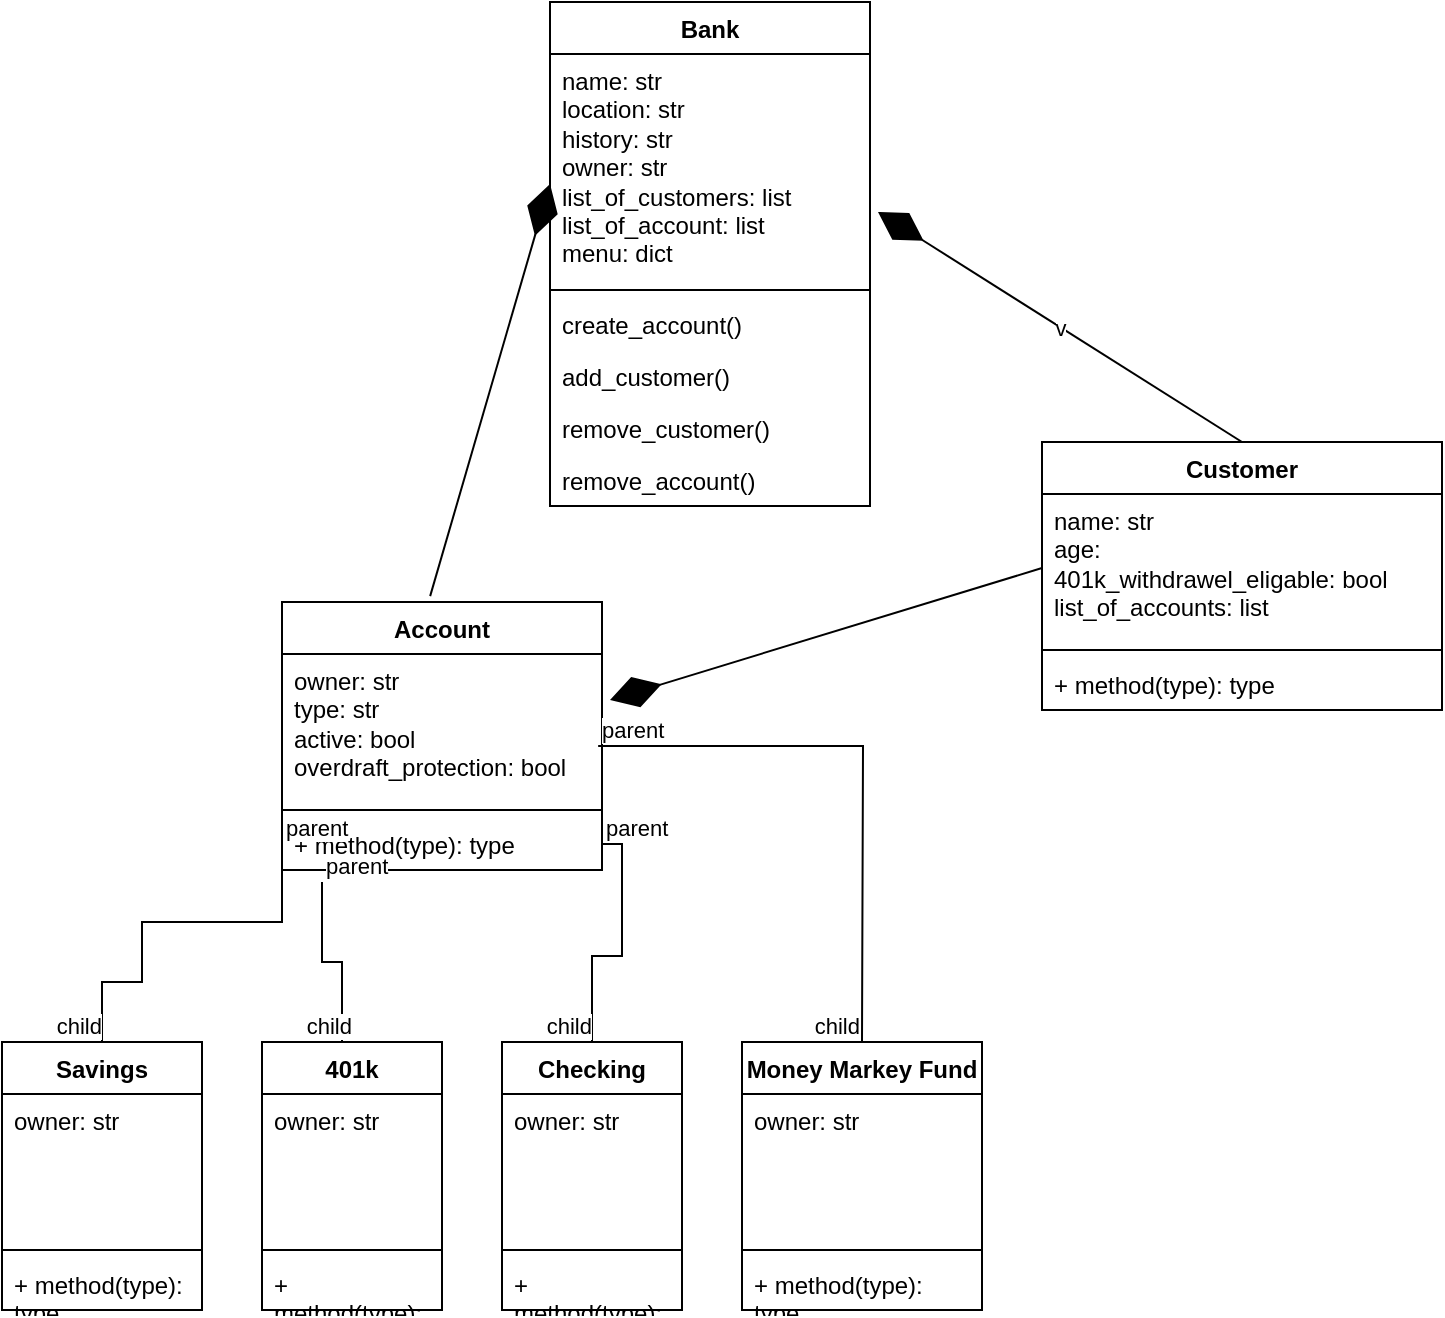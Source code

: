 <mxfile version="22.1.3" type="github">
  <diagram id="C5RBs43oDa-KdzZeNtuy" name="Page-1">
    <mxGraphModel dx="1434" dy="782" grid="1" gridSize="10" guides="1" tooltips="1" connect="1" arrows="1" fold="1" page="1" pageScale="1" pageWidth="827" pageHeight="1169" math="0" shadow="0">
      <root>
        <mxCell id="WIyWlLk6GJQsqaUBKTNV-0" />
        <mxCell id="WIyWlLk6GJQsqaUBKTNV-1" parent="WIyWlLk6GJQsqaUBKTNV-0" />
        <mxCell id="n1hmGGzeBEXvKYcLXJVd-26" value="Bank" style="swimlane;fontStyle=1;align=center;verticalAlign=top;childLayout=stackLayout;horizontal=1;startSize=26;horizontalStack=0;resizeParent=1;resizeParentMax=0;resizeLast=0;collapsible=1;marginBottom=0;whiteSpace=wrap;html=1;" parent="WIyWlLk6GJQsqaUBKTNV-1" vertex="1">
          <mxGeometry x="334" y="30" width="160" height="252" as="geometry" />
        </mxCell>
        <mxCell id="n1hmGGzeBEXvKYcLXJVd-27" value="name: str&lt;br&gt;location: str&lt;br&gt;history: str&lt;br&gt;owner: str&lt;br&gt;list_of_customers: list&lt;br&gt;list_of_account: list&lt;br&gt;menu: dict" style="text;strokeColor=none;fillColor=none;align=left;verticalAlign=top;spacingLeft=4;spacingRight=4;overflow=hidden;rotatable=0;points=[[0,0.5],[1,0.5]];portConstraint=eastwest;whiteSpace=wrap;html=1;" parent="n1hmGGzeBEXvKYcLXJVd-26" vertex="1">
          <mxGeometry y="26" width="160" height="114" as="geometry" />
        </mxCell>
        <mxCell id="n1hmGGzeBEXvKYcLXJVd-28" value="" style="line;strokeWidth=1;fillColor=none;align=left;verticalAlign=middle;spacingTop=-1;spacingLeft=3;spacingRight=3;rotatable=0;labelPosition=right;points=[];portConstraint=eastwest;strokeColor=inherit;" parent="n1hmGGzeBEXvKYcLXJVd-26" vertex="1">
          <mxGeometry y="140" width="160" height="8" as="geometry" />
        </mxCell>
        <mxCell id="n1hmGGzeBEXvKYcLXJVd-29" value="create_account()&lt;br&gt;" style="text;strokeColor=none;fillColor=none;align=left;verticalAlign=top;spacingLeft=4;spacingRight=4;overflow=hidden;rotatable=0;points=[[0,0.5],[1,0.5]];portConstraint=eastwest;whiteSpace=wrap;html=1;" parent="n1hmGGzeBEXvKYcLXJVd-26" vertex="1">
          <mxGeometry y="148" width="160" height="26" as="geometry" />
        </mxCell>
        <mxCell id="rnwd4qJO8srNI9s_Mv5T-1" value="add_customer()&lt;br&gt;&lt;br&gt;" style="text;strokeColor=none;fillColor=none;align=left;verticalAlign=top;spacingLeft=4;spacingRight=4;overflow=hidden;rotatable=0;points=[[0,0.5],[1,0.5]];portConstraint=eastwest;whiteSpace=wrap;html=1;" parent="n1hmGGzeBEXvKYcLXJVd-26" vertex="1">
          <mxGeometry y="174" width="160" height="26" as="geometry" />
        </mxCell>
        <mxCell id="rnwd4qJO8srNI9s_Mv5T-3" value="remove_customer()" style="text;strokeColor=none;fillColor=none;align=left;verticalAlign=top;spacingLeft=4;spacingRight=4;overflow=hidden;rotatable=0;points=[[0,0.5],[1,0.5]];portConstraint=eastwest;whiteSpace=wrap;html=1;" parent="n1hmGGzeBEXvKYcLXJVd-26" vertex="1">
          <mxGeometry y="200" width="160" height="26" as="geometry" />
        </mxCell>
        <mxCell id="rnwd4qJO8srNI9s_Mv5T-4" value="remove_account()" style="text;strokeColor=none;fillColor=none;align=left;verticalAlign=top;spacingLeft=4;spacingRight=4;overflow=hidden;rotatable=0;points=[[0,0.5],[1,0.5]];portConstraint=eastwest;whiteSpace=wrap;html=1;" parent="n1hmGGzeBEXvKYcLXJVd-26" vertex="1">
          <mxGeometry y="226" width="160" height="26" as="geometry" />
        </mxCell>
        <mxCell id="n1hmGGzeBEXvKYcLXJVd-32" value="Account" style="swimlane;fontStyle=1;align=center;verticalAlign=top;childLayout=stackLayout;horizontal=1;startSize=26;horizontalStack=0;resizeParent=1;resizeParentMax=0;resizeLast=0;collapsible=1;marginBottom=0;whiteSpace=wrap;html=1;" parent="WIyWlLk6GJQsqaUBKTNV-1" vertex="1">
          <mxGeometry x="200" y="330" width="160" height="134" as="geometry" />
        </mxCell>
        <mxCell id="n1hmGGzeBEXvKYcLXJVd-33" value="owner: str&lt;br&gt;type: str&lt;br&gt;active: bool&lt;br&gt;overdraft_protection: bool" style="text;strokeColor=none;fillColor=none;align=left;verticalAlign=top;spacingLeft=4;spacingRight=4;overflow=hidden;rotatable=0;points=[[0,0.5],[1,0.5]];portConstraint=eastwest;whiteSpace=wrap;html=1;" parent="n1hmGGzeBEXvKYcLXJVd-32" vertex="1">
          <mxGeometry y="26" width="160" height="74" as="geometry" />
        </mxCell>
        <mxCell id="n1hmGGzeBEXvKYcLXJVd-34" value="" style="line;strokeWidth=1;fillColor=none;align=left;verticalAlign=middle;spacingTop=-1;spacingLeft=3;spacingRight=3;rotatable=0;labelPosition=right;points=[];portConstraint=eastwest;strokeColor=inherit;" parent="n1hmGGzeBEXvKYcLXJVd-32" vertex="1">
          <mxGeometry y="100" width="160" height="8" as="geometry" />
        </mxCell>
        <mxCell id="n1hmGGzeBEXvKYcLXJVd-35" value="+ method(type): type" style="text;strokeColor=none;fillColor=none;align=left;verticalAlign=top;spacingLeft=4;spacingRight=4;overflow=hidden;rotatable=0;points=[[0,0.5],[1,0.5]];portConstraint=eastwest;whiteSpace=wrap;html=1;" parent="n1hmGGzeBEXvKYcLXJVd-32" vertex="1">
          <mxGeometry y="108" width="160" height="26" as="geometry" />
        </mxCell>
        <mxCell id="n1hmGGzeBEXvKYcLXJVd-36" value="Customer" style="swimlane;fontStyle=1;align=center;verticalAlign=top;childLayout=stackLayout;horizontal=1;startSize=26;horizontalStack=0;resizeParent=1;resizeParentMax=0;resizeLast=0;collapsible=1;marginBottom=0;whiteSpace=wrap;html=1;" parent="WIyWlLk6GJQsqaUBKTNV-1" vertex="1">
          <mxGeometry x="580" y="250" width="200" height="134" as="geometry" />
        </mxCell>
        <mxCell id="n1hmGGzeBEXvKYcLXJVd-37" value="name: str&lt;br&gt;age:&amp;nbsp;&lt;br&gt;401k_withdrawel_eligable: bool&lt;br&gt;list_of_accounts: list" style="text;strokeColor=none;fillColor=none;align=left;verticalAlign=top;spacingLeft=4;spacingRight=4;overflow=hidden;rotatable=0;points=[[0,0.5],[1,0.5]];portConstraint=eastwest;whiteSpace=wrap;html=1;" parent="n1hmGGzeBEXvKYcLXJVd-36" vertex="1">
          <mxGeometry y="26" width="200" height="74" as="geometry" />
        </mxCell>
        <mxCell id="n1hmGGzeBEXvKYcLXJVd-38" value="" style="line;strokeWidth=1;fillColor=none;align=left;verticalAlign=middle;spacingTop=-1;spacingLeft=3;spacingRight=3;rotatable=0;labelPosition=right;points=[];portConstraint=eastwest;strokeColor=inherit;" parent="n1hmGGzeBEXvKYcLXJVd-36" vertex="1">
          <mxGeometry y="100" width="200" height="8" as="geometry" />
        </mxCell>
        <mxCell id="n1hmGGzeBEXvKYcLXJVd-39" value="+ method(type): type" style="text;strokeColor=none;fillColor=none;align=left;verticalAlign=top;spacingLeft=4;spacingRight=4;overflow=hidden;rotatable=0;points=[[0,0.5],[1,0.5]];portConstraint=eastwest;whiteSpace=wrap;html=1;" parent="n1hmGGzeBEXvKYcLXJVd-36" vertex="1">
          <mxGeometry y="108" width="200" height="26" as="geometry" />
        </mxCell>
        <mxCell id="UekEauxjN3VZp0LN82Yd-1" value="Savings" style="swimlane;fontStyle=1;align=center;verticalAlign=top;childLayout=stackLayout;horizontal=1;startSize=26;horizontalStack=0;resizeParent=1;resizeParentMax=0;resizeLast=0;collapsible=1;marginBottom=0;whiteSpace=wrap;html=1;" vertex="1" parent="WIyWlLk6GJQsqaUBKTNV-1">
          <mxGeometry x="60" y="550" width="100" height="134" as="geometry" />
        </mxCell>
        <mxCell id="UekEauxjN3VZp0LN82Yd-2" value="owner: str&lt;br&gt;" style="text;strokeColor=none;fillColor=none;align=left;verticalAlign=top;spacingLeft=4;spacingRight=4;overflow=hidden;rotatable=0;points=[[0,0.5],[1,0.5]];portConstraint=eastwest;whiteSpace=wrap;html=1;" vertex="1" parent="UekEauxjN3VZp0LN82Yd-1">
          <mxGeometry y="26" width="100" height="74" as="geometry" />
        </mxCell>
        <mxCell id="UekEauxjN3VZp0LN82Yd-3" value="" style="line;strokeWidth=1;fillColor=none;align=left;verticalAlign=middle;spacingTop=-1;spacingLeft=3;spacingRight=3;rotatable=0;labelPosition=right;points=[];portConstraint=eastwest;strokeColor=inherit;" vertex="1" parent="UekEauxjN3VZp0LN82Yd-1">
          <mxGeometry y="100" width="100" height="8" as="geometry" />
        </mxCell>
        <mxCell id="UekEauxjN3VZp0LN82Yd-4" value="+ method(type): type" style="text;strokeColor=none;fillColor=none;align=left;verticalAlign=top;spacingLeft=4;spacingRight=4;overflow=hidden;rotatable=0;points=[[0,0.5],[1,0.5]];portConstraint=eastwest;whiteSpace=wrap;html=1;" vertex="1" parent="UekEauxjN3VZp0LN82Yd-1">
          <mxGeometry y="108" width="100" height="26" as="geometry" />
        </mxCell>
        <mxCell id="UekEauxjN3VZp0LN82Yd-6" value="Checking" style="swimlane;fontStyle=1;align=center;verticalAlign=top;childLayout=stackLayout;horizontal=1;startSize=26;horizontalStack=0;resizeParent=1;resizeParentMax=0;resizeLast=0;collapsible=1;marginBottom=0;whiteSpace=wrap;html=1;" vertex="1" parent="WIyWlLk6GJQsqaUBKTNV-1">
          <mxGeometry x="310" y="550" width="90" height="134" as="geometry" />
        </mxCell>
        <mxCell id="UekEauxjN3VZp0LN82Yd-7" value="owner: str" style="text;strokeColor=none;fillColor=none;align=left;verticalAlign=top;spacingLeft=4;spacingRight=4;overflow=hidden;rotatable=0;points=[[0,0.5],[1,0.5]];portConstraint=eastwest;whiteSpace=wrap;html=1;" vertex="1" parent="UekEauxjN3VZp0LN82Yd-6">
          <mxGeometry y="26" width="90" height="74" as="geometry" />
        </mxCell>
        <mxCell id="UekEauxjN3VZp0LN82Yd-8" value="" style="line;strokeWidth=1;fillColor=none;align=left;verticalAlign=middle;spacingTop=-1;spacingLeft=3;spacingRight=3;rotatable=0;labelPosition=right;points=[];portConstraint=eastwest;strokeColor=inherit;" vertex="1" parent="UekEauxjN3VZp0LN82Yd-6">
          <mxGeometry y="100" width="90" height="8" as="geometry" />
        </mxCell>
        <mxCell id="UekEauxjN3VZp0LN82Yd-9" value="+ method(type): type" style="text;strokeColor=none;fillColor=none;align=left;verticalAlign=top;spacingLeft=4;spacingRight=4;overflow=hidden;rotatable=0;points=[[0,0.5],[1,0.5]];portConstraint=eastwest;whiteSpace=wrap;html=1;" vertex="1" parent="UekEauxjN3VZp0LN82Yd-6">
          <mxGeometry y="108" width="90" height="26" as="geometry" />
        </mxCell>
        <mxCell id="UekEauxjN3VZp0LN82Yd-10" value="401k" style="swimlane;fontStyle=1;align=center;verticalAlign=top;childLayout=stackLayout;horizontal=1;startSize=26;horizontalStack=0;resizeParent=1;resizeParentMax=0;resizeLast=0;collapsible=1;marginBottom=0;whiteSpace=wrap;html=1;" vertex="1" parent="WIyWlLk6GJQsqaUBKTNV-1">
          <mxGeometry x="190" y="550" width="90" height="134" as="geometry" />
        </mxCell>
        <mxCell id="UekEauxjN3VZp0LN82Yd-11" value="owner: str" style="text;strokeColor=none;fillColor=none;align=left;verticalAlign=top;spacingLeft=4;spacingRight=4;overflow=hidden;rotatable=0;points=[[0,0.5],[1,0.5]];portConstraint=eastwest;whiteSpace=wrap;html=1;" vertex="1" parent="UekEauxjN3VZp0LN82Yd-10">
          <mxGeometry y="26" width="90" height="74" as="geometry" />
        </mxCell>
        <mxCell id="UekEauxjN3VZp0LN82Yd-12" value="" style="line;strokeWidth=1;fillColor=none;align=left;verticalAlign=middle;spacingTop=-1;spacingLeft=3;spacingRight=3;rotatable=0;labelPosition=right;points=[];portConstraint=eastwest;strokeColor=inherit;" vertex="1" parent="UekEauxjN3VZp0LN82Yd-10">
          <mxGeometry y="100" width="90" height="8" as="geometry" />
        </mxCell>
        <mxCell id="UekEauxjN3VZp0LN82Yd-13" value="+ method(type): type" style="text;strokeColor=none;fillColor=none;align=left;verticalAlign=top;spacingLeft=4;spacingRight=4;overflow=hidden;rotatable=0;points=[[0,0.5],[1,0.5]];portConstraint=eastwest;whiteSpace=wrap;html=1;" vertex="1" parent="UekEauxjN3VZp0LN82Yd-10">
          <mxGeometry y="108" width="90" height="26" as="geometry" />
        </mxCell>
        <mxCell id="UekEauxjN3VZp0LN82Yd-14" value="Money Markey Fund" style="swimlane;fontStyle=1;align=center;verticalAlign=top;childLayout=stackLayout;horizontal=1;startSize=26;horizontalStack=0;resizeParent=1;resizeParentMax=0;resizeLast=0;collapsible=1;marginBottom=0;whiteSpace=wrap;html=1;" vertex="1" parent="WIyWlLk6GJQsqaUBKTNV-1">
          <mxGeometry x="430" y="550" width="120" height="134" as="geometry" />
        </mxCell>
        <mxCell id="UekEauxjN3VZp0LN82Yd-15" value="owner: str" style="text;strokeColor=none;fillColor=none;align=left;verticalAlign=top;spacingLeft=4;spacingRight=4;overflow=hidden;rotatable=0;points=[[0,0.5],[1,0.5]];portConstraint=eastwest;whiteSpace=wrap;html=1;" vertex="1" parent="UekEauxjN3VZp0LN82Yd-14">
          <mxGeometry y="26" width="120" height="74" as="geometry" />
        </mxCell>
        <mxCell id="UekEauxjN3VZp0LN82Yd-16" value="" style="line;strokeWidth=1;fillColor=none;align=left;verticalAlign=middle;spacingTop=-1;spacingLeft=3;spacingRight=3;rotatable=0;labelPosition=right;points=[];portConstraint=eastwest;strokeColor=inherit;" vertex="1" parent="UekEauxjN3VZp0LN82Yd-14">
          <mxGeometry y="100" width="120" height="8" as="geometry" />
        </mxCell>
        <mxCell id="UekEauxjN3VZp0LN82Yd-17" value="+ method(type): type" style="text;strokeColor=none;fillColor=none;align=left;verticalAlign=top;spacingLeft=4;spacingRight=4;overflow=hidden;rotatable=0;points=[[0,0.5],[1,0.5]];portConstraint=eastwest;whiteSpace=wrap;html=1;" vertex="1" parent="UekEauxjN3VZp0LN82Yd-14">
          <mxGeometry y="108" width="120" height="26" as="geometry" />
        </mxCell>
        <mxCell id="UekEauxjN3VZp0LN82Yd-19" value="" style="endArrow=none;html=1;edgeStyle=orthogonalEdgeStyle;rounded=0;exitX=0.988;exitY=0.622;exitDx=0;exitDy=0;exitPerimeter=0;" edge="1" parent="WIyWlLk6GJQsqaUBKTNV-1" source="n1hmGGzeBEXvKYcLXJVd-33">
          <mxGeometry relative="1" as="geometry">
            <mxPoint x="370" y="480" as="sourcePoint" />
            <mxPoint x="490" y="550" as="targetPoint" />
          </mxGeometry>
        </mxCell>
        <mxCell id="UekEauxjN3VZp0LN82Yd-20" value="parent" style="edgeLabel;resizable=0;html=1;align=left;verticalAlign=bottom;" connectable="0" vertex="1" parent="UekEauxjN3VZp0LN82Yd-19">
          <mxGeometry x="-1" relative="1" as="geometry" />
        </mxCell>
        <mxCell id="UekEauxjN3VZp0LN82Yd-21" value="child" style="edgeLabel;resizable=0;html=1;align=right;verticalAlign=bottom;" connectable="0" vertex="1" parent="UekEauxjN3VZp0LN82Yd-19">
          <mxGeometry x="1" relative="1" as="geometry" />
        </mxCell>
        <mxCell id="UekEauxjN3VZp0LN82Yd-24" value="" style="endArrow=none;html=1;edgeStyle=orthogonalEdgeStyle;rounded=0;exitX=1;exitY=0.5;exitDx=0;exitDy=0;" edge="1" parent="WIyWlLk6GJQsqaUBKTNV-1" source="n1hmGGzeBEXvKYcLXJVd-35" target="UekEauxjN3VZp0LN82Yd-6">
          <mxGeometry relative="1" as="geometry">
            <mxPoint x="330" y="550" as="sourcePoint" />
            <mxPoint x="355" y="540" as="targetPoint" />
          </mxGeometry>
        </mxCell>
        <mxCell id="UekEauxjN3VZp0LN82Yd-25" value="parent" style="edgeLabel;resizable=0;html=1;align=left;verticalAlign=bottom;" connectable="0" vertex="1" parent="UekEauxjN3VZp0LN82Yd-24">
          <mxGeometry x="-1" relative="1" as="geometry" />
        </mxCell>
        <mxCell id="UekEauxjN3VZp0LN82Yd-26" value="child" style="edgeLabel;resizable=0;html=1;align=right;verticalAlign=bottom;" connectable="0" vertex="1" parent="UekEauxjN3VZp0LN82Yd-24">
          <mxGeometry x="1" relative="1" as="geometry" />
        </mxCell>
        <mxCell id="UekEauxjN3VZp0LN82Yd-27" value="" style="endArrow=none;html=1;edgeStyle=orthogonalEdgeStyle;rounded=0;exitX=0.125;exitY=1.231;exitDx=0;exitDy=0;exitPerimeter=0;entryX=0.5;entryY=0;entryDx=0;entryDy=0;" edge="1" parent="WIyWlLk6GJQsqaUBKTNV-1" source="n1hmGGzeBEXvKYcLXJVd-35" target="UekEauxjN3VZp0LN82Yd-10">
          <mxGeometry relative="1" as="geometry">
            <mxPoint x="190.0" y="480.004" as="sourcePoint" />
            <mxPoint x="444.96" y="562" as="targetPoint" />
            <Array as="points">
              <mxPoint x="220" y="510" />
              <mxPoint x="230" y="510" />
              <mxPoint x="230" y="550" />
            </Array>
          </mxGeometry>
        </mxCell>
        <mxCell id="UekEauxjN3VZp0LN82Yd-28" value="parent" style="edgeLabel;resizable=0;html=1;align=left;verticalAlign=bottom;" connectable="0" vertex="1" parent="UekEauxjN3VZp0LN82Yd-27">
          <mxGeometry x="-1" relative="1" as="geometry" />
        </mxCell>
        <mxCell id="UekEauxjN3VZp0LN82Yd-29" value="child" style="edgeLabel;resizable=0;html=1;align=right;verticalAlign=bottom;" connectable="0" vertex="1" parent="UekEauxjN3VZp0LN82Yd-27">
          <mxGeometry x="1" relative="1" as="geometry" />
        </mxCell>
        <mxCell id="UekEauxjN3VZp0LN82Yd-30" value="" style="endArrow=none;html=1;edgeStyle=orthogonalEdgeStyle;rounded=0;entryX=0.5;entryY=0;entryDx=0;entryDy=0;exitX=0;exitY=0.5;exitDx=0;exitDy=0;" edge="1" parent="WIyWlLk6GJQsqaUBKTNV-1" source="n1hmGGzeBEXvKYcLXJVd-35" target="UekEauxjN3VZp0LN82Yd-1">
          <mxGeometry relative="1" as="geometry">
            <mxPoint x="90" y="450" as="sourcePoint" />
            <mxPoint x="440" y="510" as="targetPoint" />
            <Array as="points">
              <mxPoint x="200" y="490" />
              <mxPoint x="130" y="490" />
              <mxPoint x="130" y="520" />
              <mxPoint x="110" y="520" />
            </Array>
          </mxGeometry>
        </mxCell>
        <mxCell id="UekEauxjN3VZp0LN82Yd-31" value="parent" style="edgeLabel;resizable=0;html=1;align=left;verticalAlign=bottom;" connectable="0" vertex="1" parent="UekEauxjN3VZp0LN82Yd-30">
          <mxGeometry x="-1" relative="1" as="geometry" />
        </mxCell>
        <mxCell id="UekEauxjN3VZp0LN82Yd-32" value="child" style="edgeLabel;resizable=0;html=1;align=right;verticalAlign=bottom;" connectable="0" vertex="1" parent="UekEauxjN3VZp0LN82Yd-30">
          <mxGeometry x="1" relative="1" as="geometry" />
        </mxCell>
        <mxCell id="UekEauxjN3VZp0LN82Yd-35" value="v" style="endArrow=diamondThin;endFill=1;endSize=24;html=1;rounded=0;exitX=0.5;exitY=0;exitDx=0;exitDy=0;entryX=1.025;entryY=0.693;entryDx=0;entryDy=0;entryPerimeter=0;" edge="1" parent="WIyWlLk6GJQsqaUBKTNV-1" source="n1hmGGzeBEXvKYcLXJVd-36" target="n1hmGGzeBEXvKYcLXJVd-27">
          <mxGeometry width="160" relative="1" as="geometry">
            <mxPoint x="494" y="140" as="sourcePoint" />
            <mxPoint x="590" y="110" as="targetPoint" />
            <Array as="points" />
          </mxGeometry>
        </mxCell>
        <mxCell id="UekEauxjN3VZp0LN82Yd-37" value="" style="endArrow=diamondThin;endFill=1;endSize=24;html=1;rounded=0;entryX=0;entryY=0.57;entryDx=0;entryDy=0;entryPerimeter=0;exitX=0.463;exitY=-0.022;exitDx=0;exitDy=0;exitPerimeter=0;" edge="1" parent="WIyWlLk6GJQsqaUBKTNV-1" source="n1hmGGzeBEXvKYcLXJVd-32" target="n1hmGGzeBEXvKYcLXJVd-27">
          <mxGeometry width="160" relative="1" as="geometry">
            <mxPoint x="150" y="170" as="sourcePoint" />
            <mxPoint x="310" y="170" as="targetPoint" />
          </mxGeometry>
        </mxCell>
        <mxCell id="UekEauxjN3VZp0LN82Yd-38" value="" style="endArrow=diamondThin;endFill=1;endSize=24;html=1;rounded=0;exitX=0;exitY=0.5;exitDx=0;exitDy=0;entryX=1.025;entryY=0.311;entryDx=0;entryDy=0;entryPerimeter=0;" edge="1" parent="WIyWlLk6GJQsqaUBKTNV-1" source="n1hmGGzeBEXvKYcLXJVd-37" target="n1hmGGzeBEXvKYcLXJVd-33">
          <mxGeometry width="160" relative="1" as="geometry">
            <mxPoint x="334" y="316.5" as="sourcePoint" />
            <mxPoint x="494" y="316.5" as="targetPoint" />
          </mxGeometry>
        </mxCell>
      </root>
    </mxGraphModel>
  </diagram>
</mxfile>
